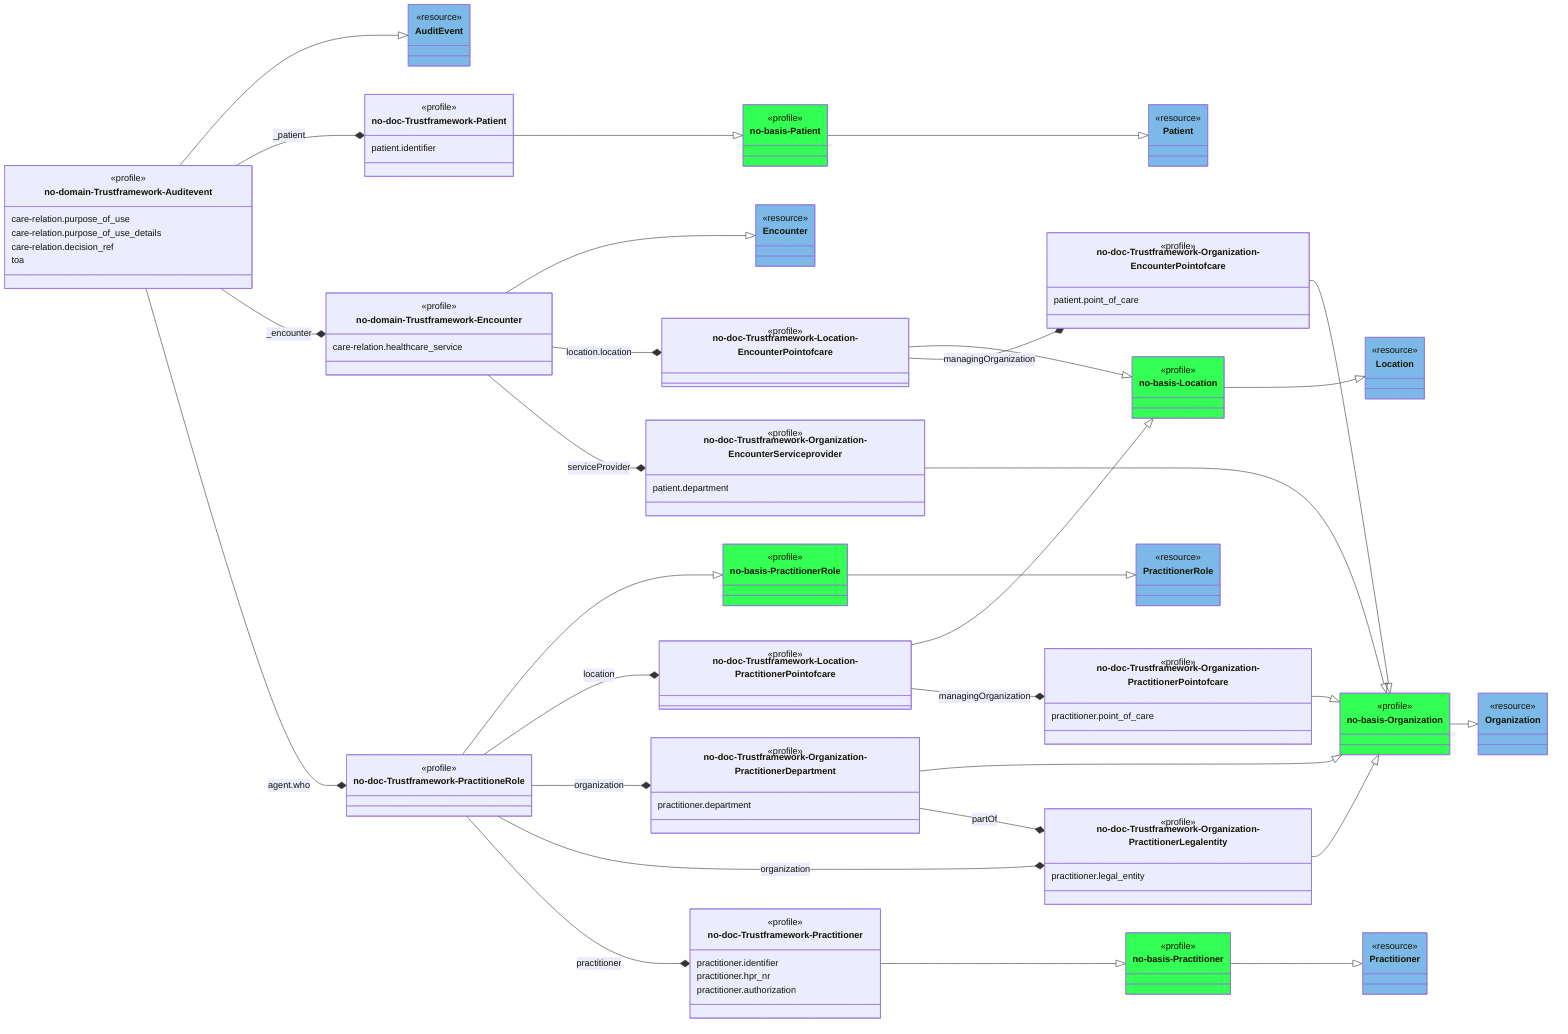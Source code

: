 classDiagram
   direction RL

   class AuditEvent { <<resource>>  }
   style AuditEvent fill:#7CB9E8
   class Practitioner { <<resource>> }
   style Practitioner fill:#7CB9E8   
   class PractitionerRole { <<resource>> }
   style PractitionerRole fill:#7CB9E8      
   class Organization { <<resource>> }
   style Organization fill:#7CB9E8         
   class Location { <<resource>> }
   style Location fill:#7CB9E8        
   class Patient { <<resource>> }
   style Patient fill:#7CB9E8           
   class Encounter { <<resource>> }
   style Encounter fill:#7CB9E8 
  

 
   class no_basis_Patient["no-basis-Patient"]  {<<profile>>}
   class no_basis_Location["no-basis-Location"] {<<profile>>}
   class no_basis_PractitionerRole["no-basis-PractitionerRole"] {<<profile>>}
   class no_basis_Organization["no-basis-Organization"] {<<profile>>}
   class no_basis_Practitioner["no-basis-Practitioner"] {<<profile>>}
   style no_basis_Practitioner fill:#33FF55 
   style no_basis_Patient fill:#33FF55 
   style no_basis_Location fill:#33FF55 
   style no_basis_Organization fill:#33FF55     
   style no_basis_PractitionerRole fill:#33FF55     
               
   class no-domain-Trustframework-Auditevent {
     <<profile>>
     care-relation.purpose_of_use
     care-relation.purpose_of_use_details
     care-relation.decision_ref     
     toa
   }
  

   class no-doc-Trustframework-PractitioneRole  {<<profile>>}
   class no-doc-Trustframework-Organization-PractitionerDepartment { 
     <<profile>>
     practitioner.department
   }   
  

   class no-doc-Trustframework-Practitioner  {
     <<profile>>
     practitioner.identifier
     practitioner.hpr_nr
     practitioner.authorization
   }

   class no-doc-Trustframework-Organization-PractitionerLegalentity {
     <<profile>>
     practitioner.legal_entity
   }
   class no-doc-Trustframework-Location-PractitionerPointofcare {<<profile>>}
   class no-doc-Trustframework-Organization-PractitionerPointofcare {
     <<profile>>
     practitioner.point_of_care
   }
   class no-domain-Trustframework-Encounter {
     <<profile>>
     care-relation.healthcare_service
   }
   class no-doc-Trustframework-Patient {
     <<profile>>
     patient.identifier
   }

   class no-doc-Trustframework-Location-EncounterPointofcare {<<profile>>}
   class no-doc-Trustframework-Organization-EncounterPointofcare {
     <<profile>>
     patient.point_of_care     
   }
   class no-doc-Trustframework-Organization-EncounterServiceprovider {
     <<profile>>
     patient.department
   }

   AuditEvent <|-- no-domain-Trustframework-Auditevent 
   no_basis_PractitionerRole <|-- no-doc-Trustframework-PractitioneRole 
   no_basis_Practitioner <|-- no-doc-Trustframework-Practitioner
   no_basis_Organization <|-- no-doc-Trustframework-Organization-PractitionerDepartment   
   no_basis_Organization <|-- no-doc-Trustframework-Organization-PractitionerLegalentity
   no_basis_Organization <|-- no-doc-Trustframework-Organization-EncounterPointofcare
   no_basis_Organization <|-- no-doc-Trustframework-Organization-PractitionerPointofcare
   no_basis_Organization <|-- no-doc-Trustframework-Organization-EncounterServiceprovider
   no_basis_Location <|-- no-doc-Trustframework-Location-EncounterPointofcare
   no_basis_Location <|-- no-doc-Trustframework-Location-PractitionerPointofcare
   Location <|-- no_basis_Location
   no_basis_Patient <|-- no-doc-Trustframework-Patient
   Patient <|-- no_basis_Patient
   Encounter <|-- no-domain-Trustframework-Encounter
   PractitionerRole <|-- no_basis_PractitionerRole
   Organization <|-- no_basis_Organization
   Practitioner <|--  no_basis_Practitioner
  
    no-doc-Trustframework-Organization-PractitionerPointofcare *-- no-doc-Trustframework-Location-PractitionerPointofcare : managingOrganization
    no-doc-Trustframework-Organization-PractitionerLegalentity *-- no-doc-Trustframework-Organization-PractitionerDepartment : partOf
    no-doc-Trustframework-Location-EncounterPointofcare *-- no-domain-Trustframework-Encounter : location.location
    no-doc-Trustframework-Organization-EncounterServiceprovider *-- no-domain-Trustframework-Encounter: serviceProvider
    no-doc-Trustframework-Organization-EncounterPointofcare *-- no-doc-Trustframework-Location-EncounterPointofcare : managingOrganization
    no-doc-Trustframework-Location-PractitionerPointofcare *-- no-doc-Trustframework-PractitioneRole  : location
    no-doc-Trustframework-Organization-PractitionerDepartment *-- no-doc-Trustframework-PractitioneRole  : organization
    no-doc-Trustframework-Organization-PractitionerLegalentity *-- no-doc-Trustframework-PractitioneRole  : organization
    no-doc-Trustframework-Practitioner *-- no-doc-Trustframework-PractitioneRole  : practitioner
    no-doc-Trustframework-Patient *-- no-domain-Trustframework-Auditevent  : _patient
    no-domain-Trustframework-Encounter *-- no-domain-Trustframework-Auditevent  : _encounter
    no-doc-Trustframework-PractitioneRole  *-- no-domain-Trustframework-Auditevent  : agent.who
    
    link AuditEvent "https://hl7.org/fhir/R4/auditevent.html" 
    link Practitioner "https://hl7.org/fhir/R4/practitioner.html" 
    link PractitionerRole "https://hl7.org/fhir/R4/practitionerrole.html" 
    link Organization "https://hl7.org/fhir/R4/organization.html" 
    link Location "https://hl7.org/fhir/R4/location.html" 
    link Patient  "https://hl7.org/fhir/R4/patient.html" 
    link Encounter "https://hl7.org/fhir/R4/encounter.html" 
  

    link no-domain-Trustframework-Auditevent "StructureDefinition-no-domain-Trustframework-Auditevent.html"
    link no-doc-Trustframework-PractitioneRole  "StructureDefinition-no-doc-Trustframework-PractitioneRole.html"
    link no-doc-Trustframework-Organization-PractitionerDepartment "StructureDefinition-no-doc-Trustframework-Organization-PractitionerDepartment.html"
    link no-doc-Trustframework-Practitioner "StructureDefinition-no-doc-Trustframework-Practitioner.html"
    link no-doc-Trustframework-Organization-PractitionerLegalentity "StructureDefinition-no-doc-Trustframework-Organization-PractitionerLegalentity.html"
    link no-doc-Trustframework-Location-PractitionerPointofcare "StructureDefinition-no-doc-Trustframework-Location-PractitionerPointofcare.html"
    link no-doc-Trustframework-Organization-PractitionerPointofcare "StructureDefinition-no-doc-Trustframework-Organization-PractitionerPointofcare.html"
    link no-domain-Trustframework-Encounter "StructureDefinition-no-domain-Trustframework-Encounter.html"
    link no-doc-Trustframework-Patient "StructureDefinition-no-doc-Trustframework-Patient.html"
    link no-doc-Trustframework-Location-EncounterPointofcare "StructureDefinition-no-doc-Trustframework-Location-EncounterPointofcare.html"
    link no-doc-Trustframework-Organization-EncounterPointofcare "StructureDefinition-no-doc-Trustframework-Organization-EncounterPointofcare.html"
    link no-doc-Trustframework-Organization-EncounterServiceprovider "StructureDefinition-no-doc-Trustframework-Organization-EncounterServiceprovider.html"
    link no_basis_Patient "https://simplifier.net/packages/hl7.fhir.no.basis/2.2.0/files/2210549"
    link no_basis_Location "https://simplifier.net/packages/hl7.fhir.no.basis/2.2.0/files/2210537"
    link no_basis_PractitionerRole "https://simplifier.net/packages/hl7.fhir.no.basis/2.2.0/files/2210553"
    link no_basis_Organization "https://simplifier.net/packages/hl7.fhir.no.basis/2.2.0/files/2210545"
    link no_basis_Practitioner "https://simplifier.net/packages/hl7.fhir.no.basis/2.2.0/files/2210552"